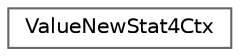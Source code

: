 digraph "Gráfico de Hierarquia de Classes"
{
 // LATEX_PDF_SIZE
  bgcolor="transparent";
  edge [fontname=Helvetica,fontsize=10,labelfontname=Helvetica,labelfontsize=10];
  node [fontname=Helvetica,fontsize=10,shape=box,height=0.2,width=0.4];
  rankdir="LR";
  Node0 [id="Node000000",label="ValueNewStat4Ctx",height=0.2,width=0.4,color="grey40", fillcolor="white", style="filled",URL="$structValueNewStat4Ctx.html",tooltip=" "];
}
